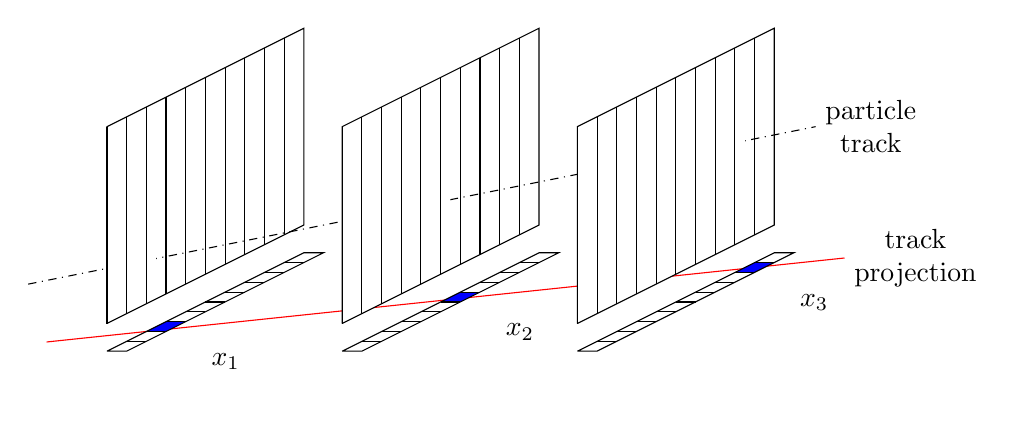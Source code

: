 \begin{tikzpicture}[scale=.5,every node/.style={minimum size=1cm},on grid,every text node part/.style={align=center}]
  
% % track
\begin{scope}
 \draw[dashdotted] (-2,1) -- (18,5) node[right] {particle\\track};
\end{scope}

 % projection
\begin{scope}[ yshift=-20, xslant=2]
  \draw[,domain=-2:14,variable=\x,red] plot ({\x},{0.5+2.0/15.0*\x})  node[right,black] {track\\projection};
\end{scope}

% modules
\begin{scope}[ yslant=0., yslant=0.5]
 \draw[draw=none,fill=white] (0,0) rectangle ({2*.5+.25},5);
\draw (0,0) -- (0,5) -- (5,5) -- (5,0) -- (0,0);
\foreach \i in {0,1,...,9}
\draw ({.5*\i},0) -- ( {.5*\i},5) ;
\end{scope}

\begin{scope}[ xshift = 170, yslant=0.5]
 \draw[draw=none,fill=white] (0,0) rectangle ({5*.5+.25},5);
  \draw (0,0) -- (0,5) -- (5,5) -- (5,0) -- (0,0);
  \foreach \i in {0,1,...,9}
  \draw ({.5*\i},0) -- ( {.5*\i},5) ;
\end{scope}

\begin{scope}[ xshift = 340, yslant=0.5]
  \draw[draw=none,fill=white] (0,0) rectangle ({8*.5+.25},5);
  \draw (0,0) -- (0,5) -- (5,5) -- (5,0) -- (0,0);
  \foreach \i in {0,1,...,9}
  \draw ({.5*\i},0) -- ( {.5*\i},5) ;
\end{scope}


\begin{scope}[ yshift=-20, xslant=2]
    \fill [blue] (0,{2*.25}) rectangle (.5,{(2+1)*.25}) node [below right, black] {$x_1$};
    \draw (0,0) -- (.5,0) -- (.5,2.5) -- (0,2.5) -- (0,0);
    \foreach \i in {1,...,9}
    \draw (0,{.25*\i},0) -- (0.5,{.25*\i}) ;
  \end{scope}

 \begin{scope}[ xshift = 170, yshift=-20, xslant=2]
    \fill [blue] (0,{5*.25}) rectangle (.5,{(5+1)*.25}) node [below right, black] {$x_2$};
   \draw (0,0) -- (.5,0) -- (.5,2.5) -- (0,2.5) -- (0,0);
   \foreach \i in {1,...,9}
   \draw (0,{.25*\i},0) -- (0.5,{.25*\i}) ;
 \end{scope}

 \begin{scope}[ xshift = 340, yshift=-20, xslant=2]
    \fill [blue] (0,{8*.25}) rectangle (.5,{(8+1)*.25}) node [below right, black] {$x_3$};
   \draw (0,0) -- (.5,0) -- (.5,2.5) -- (0,2.5) -- (0,0);
   \foreach \i in {1,...,9}
   \draw (0,{.25*\i},0) -- (0.5,{.25*\i}) ;
 \end{scope}


\end{tikzpicture}
